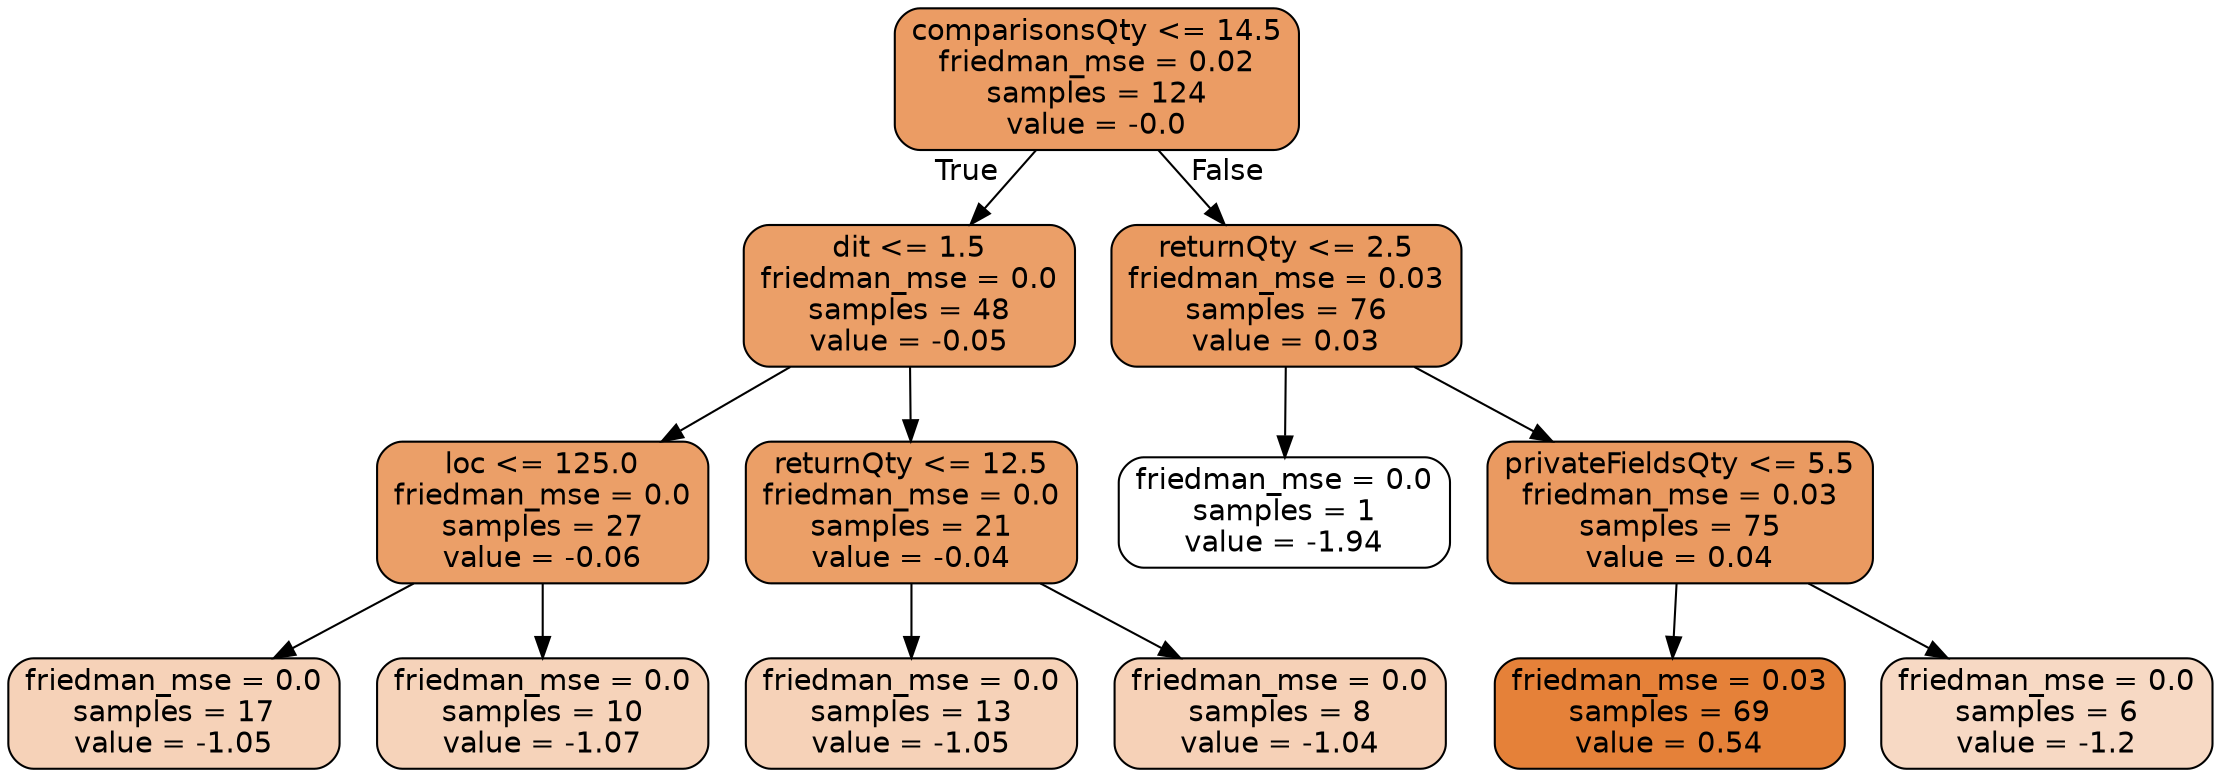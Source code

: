 digraph Tree {
node [shape=box, style="filled, rounded", color="black", fontname="helvetica"] ;
edge [fontname="helvetica"] ;
0 [label="comparisonsQty <= 14.5\nfriedman_mse = 0.02\nsamples = 124\nvalue = -0.0", fillcolor="#eb9c64"] ;
1 [label="dit <= 1.5\nfriedman_mse = 0.0\nsamples = 48\nvalue = -0.05", fillcolor="#eb9f68"] ;
0 -> 1 [labeldistance=2.5, labelangle=45, headlabel="True"] ;
7 [label="loc <= 125.0\nfriedman_mse = 0.0\nsamples = 27\nvalue = -0.06", fillcolor="#eb9f68"] ;
1 -> 7 ;
9 [label="friedman_mse = 0.0\nsamples = 17\nvalue = -1.05", fillcolor="#f6d2b8"] ;
7 -> 9 ;
10 [label="friedman_mse = 0.0\nsamples = 10\nvalue = -1.07", fillcolor="#f6d3ba"] ;
7 -> 10 ;
8 [label="returnQty <= 12.5\nfriedman_mse = 0.0\nsamples = 21\nvalue = -0.04", fillcolor="#eb9f67"] ;
1 -> 8 ;
11 [label="friedman_mse = 0.0\nsamples = 13\nvalue = -1.05", fillcolor="#f6d2b8"] ;
8 -> 11 ;
12 [label="friedman_mse = 0.0\nsamples = 8\nvalue = -1.04", fillcolor="#f6d1b7"] ;
8 -> 12 ;
2 [label="returnQty <= 2.5\nfriedman_mse = 0.03\nsamples = 76\nvalue = 0.03", fillcolor="#ea9b62"] ;
0 -> 2 [labeldistance=2.5, labelangle=-45, headlabel="False"] ;
3 [label="friedman_mse = 0.0\nsamples = 1\nvalue = -1.94", fillcolor="#ffffff"] ;
2 -> 3 ;
4 [label="privateFieldsQty <= 5.5\nfriedman_mse = 0.03\nsamples = 75\nvalue = 0.04", fillcolor="#ea9a61"] ;
2 -> 4 ;
5 [label="friedman_mse = 0.03\nsamples = 69\nvalue = 0.54", fillcolor="#e58139"] ;
4 -> 5 ;
6 [label="friedman_mse = 0.0\nsamples = 6\nvalue = -1.2", fillcolor="#f7d9c4"] ;
4 -> 6 ;
}